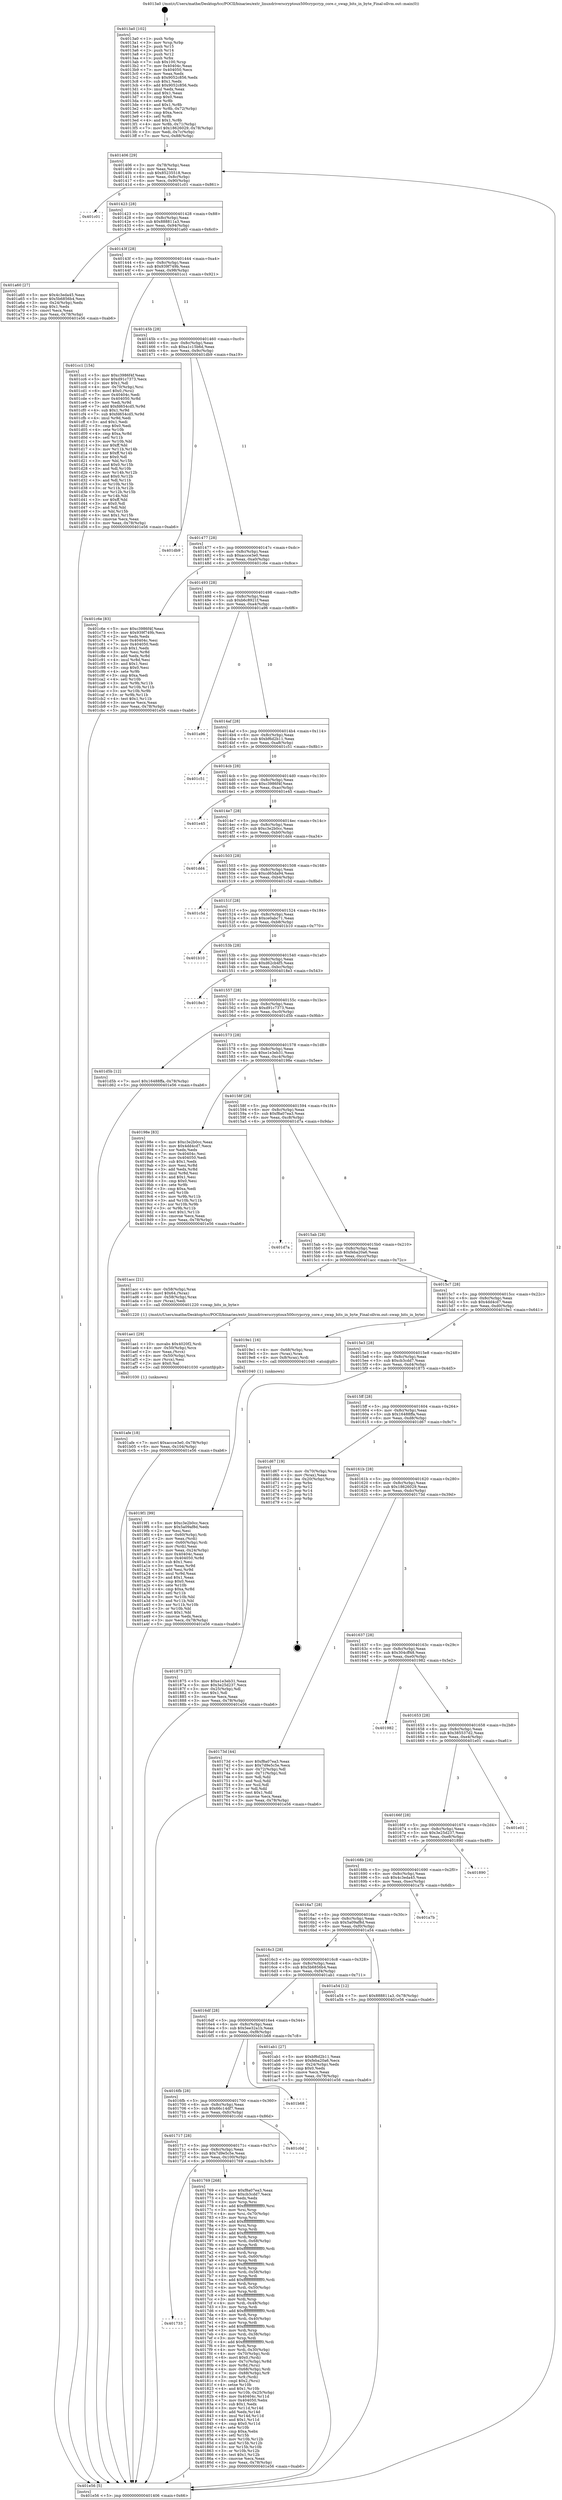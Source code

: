 digraph "0x4013a0" {
  label = "0x4013a0 (/mnt/c/Users/mathe/Desktop/tcc/POCII/binaries/extr_linuxdriverscryptoux500crypcryp_core.c_swap_bits_in_byte_Final-ollvm.out::main(0))"
  labelloc = "t"
  node[shape=record]

  Entry [label="",width=0.3,height=0.3,shape=circle,fillcolor=black,style=filled]
  "0x401406" [label="{
     0x401406 [29]\l
     | [instrs]\l
     &nbsp;&nbsp;0x401406 \<+3\>: mov -0x78(%rbp),%eax\l
     &nbsp;&nbsp;0x401409 \<+2\>: mov %eax,%ecx\l
     &nbsp;&nbsp;0x40140b \<+6\>: sub $0x85235518,%ecx\l
     &nbsp;&nbsp;0x401411 \<+6\>: mov %eax,-0x8c(%rbp)\l
     &nbsp;&nbsp;0x401417 \<+6\>: mov %ecx,-0x90(%rbp)\l
     &nbsp;&nbsp;0x40141d \<+6\>: je 0000000000401c01 \<main+0x861\>\l
  }"]
  "0x401c01" [label="{
     0x401c01\l
  }", style=dashed]
  "0x401423" [label="{
     0x401423 [28]\l
     | [instrs]\l
     &nbsp;&nbsp;0x401423 \<+5\>: jmp 0000000000401428 \<main+0x88\>\l
     &nbsp;&nbsp;0x401428 \<+6\>: mov -0x8c(%rbp),%eax\l
     &nbsp;&nbsp;0x40142e \<+5\>: sub $0x888811a3,%eax\l
     &nbsp;&nbsp;0x401433 \<+6\>: mov %eax,-0x94(%rbp)\l
     &nbsp;&nbsp;0x401439 \<+6\>: je 0000000000401a60 \<main+0x6c0\>\l
  }"]
  Exit [label="",width=0.3,height=0.3,shape=circle,fillcolor=black,style=filled,peripheries=2]
  "0x401a60" [label="{
     0x401a60 [27]\l
     | [instrs]\l
     &nbsp;&nbsp;0x401a60 \<+5\>: mov $0x4c3eda45,%eax\l
     &nbsp;&nbsp;0x401a65 \<+5\>: mov $0x5b6856b4,%ecx\l
     &nbsp;&nbsp;0x401a6a \<+3\>: mov -0x24(%rbp),%edx\l
     &nbsp;&nbsp;0x401a6d \<+3\>: cmp $0x1,%edx\l
     &nbsp;&nbsp;0x401a70 \<+3\>: cmovl %ecx,%eax\l
     &nbsp;&nbsp;0x401a73 \<+3\>: mov %eax,-0x78(%rbp)\l
     &nbsp;&nbsp;0x401a76 \<+5\>: jmp 0000000000401e56 \<main+0xab6\>\l
  }"]
  "0x40143f" [label="{
     0x40143f [28]\l
     | [instrs]\l
     &nbsp;&nbsp;0x40143f \<+5\>: jmp 0000000000401444 \<main+0xa4\>\l
     &nbsp;&nbsp;0x401444 \<+6\>: mov -0x8c(%rbp),%eax\l
     &nbsp;&nbsp;0x40144a \<+5\>: sub $0x939f749b,%eax\l
     &nbsp;&nbsp;0x40144f \<+6\>: mov %eax,-0x98(%rbp)\l
     &nbsp;&nbsp;0x401455 \<+6\>: je 0000000000401cc1 \<main+0x921\>\l
  }"]
  "0x401afe" [label="{
     0x401afe [18]\l
     | [instrs]\l
     &nbsp;&nbsp;0x401afe \<+7\>: movl $0xaccce3e0,-0x78(%rbp)\l
     &nbsp;&nbsp;0x401b05 \<+6\>: mov %eax,-0x104(%rbp)\l
     &nbsp;&nbsp;0x401b0b \<+5\>: jmp 0000000000401e56 \<main+0xab6\>\l
  }"]
  "0x401cc1" [label="{
     0x401cc1 [154]\l
     | [instrs]\l
     &nbsp;&nbsp;0x401cc1 \<+5\>: mov $0xc3986f4f,%eax\l
     &nbsp;&nbsp;0x401cc6 \<+5\>: mov $0xd91c7373,%ecx\l
     &nbsp;&nbsp;0x401ccb \<+2\>: mov $0x1,%dl\l
     &nbsp;&nbsp;0x401ccd \<+4\>: mov -0x70(%rbp),%rsi\l
     &nbsp;&nbsp;0x401cd1 \<+6\>: movl $0x0,(%rsi)\l
     &nbsp;&nbsp;0x401cd7 \<+7\>: mov 0x40404c,%edi\l
     &nbsp;&nbsp;0x401cde \<+8\>: mov 0x404050,%r8d\l
     &nbsp;&nbsp;0x401ce6 \<+3\>: mov %edi,%r9d\l
     &nbsp;&nbsp;0x401ce9 \<+7\>: add $0xfd654cd5,%r9d\l
     &nbsp;&nbsp;0x401cf0 \<+4\>: sub $0x1,%r9d\l
     &nbsp;&nbsp;0x401cf4 \<+7\>: sub $0xfd654cd5,%r9d\l
     &nbsp;&nbsp;0x401cfb \<+4\>: imul %r9d,%edi\l
     &nbsp;&nbsp;0x401cff \<+3\>: and $0x1,%edi\l
     &nbsp;&nbsp;0x401d02 \<+3\>: cmp $0x0,%edi\l
     &nbsp;&nbsp;0x401d05 \<+4\>: sete %r10b\l
     &nbsp;&nbsp;0x401d09 \<+4\>: cmp $0xa,%r8d\l
     &nbsp;&nbsp;0x401d0d \<+4\>: setl %r11b\l
     &nbsp;&nbsp;0x401d11 \<+3\>: mov %r10b,%bl\l
     &nbsp;&nbsp;0x401d14 \<+3\>: xor $0xff,%bl\l
     &nbsp;&nbsp;0x401d17 \<+3\>: mov %r11b,%r14b\l
     &nbsp;&nbsp;0x401d1a \<+4\>: xor $0xff,%r14b\l
     &nbsp;&nbsp;0x401d1e \<+3\>: xor $0x0,%dl\l
     &nbsp;&nbsp;0x401d21 \<+3\>: mov %bl,%r15b\l
     &nbsp;&nbsp;0x401d24 \<+4\>: and $0x0,%r15b\l
     &nbsp;&nbsp;0x401d28 \<+3\>: and %dl,%r10b\l
     &nbsp;&nbsp;0x401d2b \<+3\>: mov %r14b,%r12b\l
     &nbsp;&nbsp;0x401d2e \<+4\>: and $0x0,%r12b\l
     &nbsp;&nbsp;0x401d32 \<+3\>: and %dl,%r11b\l
     &nbsp;&nbsp;0x401d35 \<+3\>: or %r10b,%r15b\l
     &nbsp;&nbsp;0x401d38 \<+3\>: or %r11b,%r12b\l
     &nbsp;&nbsp;0x401d3b \<+3\>: xor %r12b,%r15b\l
     &nbsp;&nbsp;0x401d3e \<+3\>: or %r14b,%bl\l
     &nbsp;&nbsp;0x401d41 \<+3\>: xor $0xff,%bl\l
     &nbsp;&nbsp;0x401d44 \<+3\>: or $0x0,%dl\l
     &nbsp;&nbsp;0x401d47 \<+2\>: and %dl,%bl\l
     &nbsp;&nbsp;0x401d49 \<+3\>: or %bl,%r15b\l
     &nbsp;&nbsp;0x401d4c \<+4\>: test $0x1,%r15b\l
     &nbsp;&nbsp;0x401d50 \<+3\>: cmovne %ecx,%eax\l
     &nbsp;&nbsp;0x401d53 \<+3\>: mov %eax,-0x78(%rbp)\l
     &nbsp;&nbsp;0x401d56 \<+5\>: jmp 0000000000401e56 \<main+0xab6\>\l
  }"]
  "0x40145b" [label="{
     0x40145b [28]\l
     | [instrs]\l
     &nbsp;&nbsp;0x40145b \<+5\>: jmp 0000000000401460 \<main+0xc0\>\l
     &nbsp;&nbsp;0x401460 \<+6\>: mov -0x8c(%rbp),%eax\l
     &nbsp;&nbsp;0x401466 \<+5\>: sub $0xa1c15b6d,%eax\l
     &nbsp;&nbsp;0x40146b \<+6\>: mov %eax,-0x9c(%rbp)\l
     &nbsp;&nbsp;0x401471 \<+6\>: je 0000000000401db9 \<main+0xa19\>\l
  }"]
  "0x401ae1" [label="{
     0x401ae1 [29]\l
     | [instrs]\l
     &nbsp;&nbsp;0x401ae1 \<+10\>: movabs $0x4020f2,%rdi\l
     &nbsp;&nbsp;0x401aeb \<+4\>: mov -0x50(%rbp),%rcx\l
     &nbsp;&nbsp;0x401aef \<+2\>: mov %eax,(%rcx)\l
     &nbsp;&nbsp;0x401af1 \<+4\>: mov -0x50(%rbp),%rcx\l
     &nbsp;&nbsp;0x401af5 \<+2\>: mov (%rcx),%esi\l
     &nbsp;&nbsp;0x401af7 \<+2\>: mov $0x0,%al\l
     &nbsp;&nbsp;0x401af9 \<+5\>: call 0000000000401030 \<printf@plt\>\l
     | [calls]\l
     &nbsp;&nbsp;0x401030 \{1\} (unknown)\l
  }"]
  "0x401db9" [label="{
     0x401db9\l
  }", style=dashed]
  "0x401477" [label="{
     0x401477 [28]\l
     | [instrs]\l
     &nbsp;&nbsp;0x401477 \<+5\>: jmp 000000000040147c \<main+0xdc\>\l
     &nbsp;&nbsp;0x40147c \<+6\>: mov -0x8c(%rbp),%eax\l
     &nbsp;&nbsp;0x401482 \<+5\>: sub $0xaccce3e0,%eax\l
     &nbsp;&nbsp;0x401487 \<+6\>: mov %eax,-0xa0(%rbp)\l
     &nbsp;&nbsp;0x40148d \<+6\>: je 0000000000401c6e \<main+0x8ce\>\l
  }"]
  "0x4019f1" [label="{
     0x4019f1 [99]\l
     | [instrs]\l
     &nbsp;&nbsp;0x4019f1 \<+5\>: mov $0xc3e2b0cc,%ecx\l
     &nbsp;&nbsp;0x4019f6 \<+5\>: mov $0x5a09af8d,%edx\l
     &nbsp;&nbsp;0x4019fb \<+2\>: xor %esi,%esi\l
     &nbsp;&nbsp;0x4019fd \<+4\>: mov -0x60(%rbp),%rdi\l
     &nbsp;&nbsp;0x401a01 \<+2\>: mov %eax,(%rdi)\l
     &nbsp;&nbsp;0x401a03 \<+4\>: mov -0x60(%rbp),%rdi\l
     &nbsp;&nbsp;0x401a07 \<+2\>: mov (%rdi),%eax\l
     &nbsp;&nbsp;0x401a09 \<+3\>: mov %eax,-0x24(%rbp)\l
     &nbsp;&nbsp;0x401a0c \<+7\>: mov 0x40404c,%eax\l
     &nbsp;&nbsp;0x401a13 \<+8\>: mov 0x404050,%r8d\l
     &nbsp;&nbsp;0x401a1b \<+3\>: sub $0x1,%esi\l
     &nbsp;&nbsp;0x401a1e \<+3\>: mov %eax,%r9d\l
     &nbsp;&nbsp;0x401a21 \<+3\>: add %esi,%r9d\l
     &nbsp;&nbsp;0x401a24 \<+4\>: imul %r9d,%eax\l
     &nbsp;&nbsp;0x401a28 \<+3\>: and $0x1,%eax\l
     &nbsp;&nbsp;0x401a2b \<+3\>: cmp $0x0,%eax\l
     &nbsp;&nbsp;0x401a2e \<+4\>: sete %r10b\l
     &nbsp;&nbsp;0x401a32 \<+4\>: cmp $0xa,%r8d\l
     &nbsp;&nbsp;0x401a36 \<+4\>: setl %r11b\l
     &nbsp;&nbsp;0x401a3a \<+3\>: mov %r10b,%bl\l
     &nbsp;&nbsp;0x401a3d \<+3\>: and %r11b,%bl\l
     &nbsp;&nbsp;0x401a40 \<+3\>: xor %r11b,%r10b\l
     &nbsp;&nbsp;0x401a43 \<+3\>: or %r10b,%bl\l
     &nbsp;&nbsp;0x401a46 \<+3\>: test $0x1,%bl\l
     &nbsp;&nbsp;0x401a49 \<+3\>: cmovne %edx,%ecx\l
     &nbsp;&nbsp;0x401a4c \<+3\>: mov %ecx,-0x78(%rbp)\l
     &nbsp;&nbsp;0x401a4f \<+5\>: jmp 0000000000401e56 \<main+0xab6\>\l
  }"]
  "0x401c6e" [label="{
     0x401c6e [83]\l
     | [instrs]\l
     &nbsp;&nbsp;0x401c6e \<+5\>: mov $0xc3986f4f,%eax\l
     &nbsp;&nbsp;0x401c73 \<+5\>: mov $0x939f749b,%ecx\l
     &nbsp;&nbsp;0x401c78 \<+2\>: xor %edx,%edx\l
     &nbsp;&nbsp;0x401c7a \<+7\>: mov 0x40404c,%esi\l
     &nbsp;&nbsp;0x401c81 \<+7\>: mov 0x404050,%edi\l
     &nbsp;&nbsp;0x401c88 \<+3\>: sub $0x1,%edx\l
     &nbsp;&nbsp;0x401c8b \<+3\>: mov %esi,%r8d\l
     &nbsp;&nbsp;0x401c8e \<+3\>: add %edx,%r8d\l
     &nbsp;&nbsp;0x401c91 \<+4\>: imul %r8d,%esi\l
     &nbsp;&nbsp;0x401c95 \<+3\>: and $0x1,%esi\l
     &nbsp;&nbsp;0x401c98 \<+3\>: cmp $0x0,%esi\l
     &nbsp;&nbsp;0x401c9b \<+4\>: sete %r9b\l
     &nbsp;&nbsp;0x401c9f \<+3\>: cmp $0xa,%edi\l
     &nbsp;&nbsp;0x401ca2 \<+4\>: setl %r10b\l
     &nbsp;&nbsp;0x401ca6 \<+3\>: mov %r9b,%r11b\l
     &nbsp;&nbsp;0x401ca9 \<+3\>: and %r10b,%r11b\l
     &nbsp;&nbsp;0x401cac \<+3\>: xor %r10b,%r9b\l
     &nbsp;&nbsp;0x401caf \<+3\>: or %r9b,%r11b\l
     &nbsp;&nbsp;0x401cb2 \<+4\>: test $0x1,%r11b\l
     &nbsp;&nbsp;0x401cb6 \<+3\>: cmovne %ecx,%eax\l
     &nbsp;&nbsp;0x401cb9 \<+3\>: mov %eax,-0x78(%rbp)\l
     &nbsp;&nbsp;0x401cbc \<+5\>: jmp 0000000000401e56 \<main+0xab6\>\l
  }"]
  "0x401493" [label="{
     0x401493 [28]\l
     | [instrs]\l
     &nbsp;&nbsp;0x401493 \<+5\>: jmp 0000000000401498 \<main+0xf8\>\l
     &nbsp;&nbsp;0x401498 \<+6\>: mov -0x8c(%rbp),%eax\l
     &nbsp;&nbsp;0x40149e \<+5\>: sub $0xb6c8921f,%eax\l
     &nbsp;&nbsp;0x4014a3 \<+6\>: mov %eax,-0xa4(%rbp)\l
     &nbsp;&nbsp;0x4014a9 \<+6\>: je 0000000000401a96 \<main+0x6f6\>\l
  }"]
  "0x401733" [label="{
     0x401733\l
  }", style=dashed]
  "0x401a96" [label="{
     0x401a96\l
  }", style=dashed]
  "0x4014af" [label="{
     0x4014af [28]\l
     | [instrs]\l
     &nbsp;&nbsp;0x4014af \<+5\>: jmp 00000000004014b4 \<main+0x114\>\l
     &nbsp;&nbsp;0x4014b4 \<+6\>: mov -0x8c(%rbp),%eax\l
     &nbsp;&nbsp;0x4014ba \<+5\>: sub $0xbf6d2b11,%eax\l
     &nbsp;&nbsp;0x4014bf \<+6\>: mov %eax,-0xa8(%rbp)\l
     &nbsp;&nbsp;0x4014c5 \<+6\>: je 0000000000401c51 \<main+0x8b1\>\l
  }"]
  "0x401769" [label="{
     0x401769 [268]\l
     | [instrs]\l
     &nbsp;&nbsp;0x401769 \<+5\>: mov $0xf8a07ea3,%eax\l
     &nbsp;&nbsp;0x40176e \<+5\>: mov $0xcb3cdd7,%ecx\l
     &nbsp;&nbsp;0x401773 \<+2\>: xor %edx,%edx\l
     &nbsp;&nbsp;0x401775 \<+3\>: mov %rsp,%rsi\l
     &nbsp;&nbsp;0x401778 \<+4\>: add $0xfffffffffffffff0,%rsi\l
     &nbsp;&nbsp;0x40177c \<+3\>: mov %rsi,%rsp\l
     &nbsp;&nbsp;0x40177f \<+4\>: mov %rsi,-0x70(%rbp)\l
     &nbsp;&nbsp;0x401783 \<+3\>: mov %rsp,%rsi\l
     &nbsp;&nbsp;0x401786 \<+4\>: add $0xfffffffffffffff0,%rsi\l
     &nbsp;&nbsp;0x40178a \<+3\>: mov %rsi,%rsp\l
     &nbsp;&nbsp;0x40178d \<+3\>: mov %rsp,%rdi\l
     &nbsp;&nbsp;0x401790 \<+4\>: add $0xfffffffffffffff0,%rdi\l
     &nbsp;&nbsp;0x401794 \<+3\>: mov %rdi,%rsp\l
     &nbsp;&nbsp;0x401797 \<+4\>: mov %rdi,-0x68(%rbp)\l
     &nbsp;&nbsp;0x40179b \<+3\>: mov %rsp,%rdi\l
     &nbsp;&nbsp;0x40179e \<+4\>: add $0xfffffffffffffff0,%rdi\l
     &nbsp;&nbsp;0x4017a2 \<+3\>: mov %rdi,%rsp\l
     &nbsp;&nbsp;0x4017a5 \<+4\>: mov %rdi,-0x60(%rbp)\l
     &nbsp;&nbsp;0x4017a9 \<+3\>: mov %rsp,%rdi\l
     &nbsp;&nbsp;0x4017ac \<+4\>: add $0xfffffffffffffff0,%rdi\l
     &nbsp;&nbsp;0x4017b0 \<+3\>: mov %rdi,%rsp\l
     &nbsp;&nbsp;0x4017b3 \<+4\>: mov %rdi,-0x58(%rbp)\l
     &nbsp;&nbsp;0x4017b7 \<+3\>: mov %rsp,%rdi\l
     &nbsp;&nbsp;0x4017ba \<+4\>: add $0xfffffffffffffff0,%rdi\l
     &nbsp;&nbsp;0x4017be \<+3\>: mov %rdi,%rsp\l
     &nbsp;&nbsp;0x4017c1 \<+4\>: mov %rdi,-0x50(%rbp)\l
     &nbsp;&nbsp;0x4017c5 \<+3\>: mov %rsp,%rdi\l
     &nbsp;&nbsp;0x4017c8 \<+4\>: add $0xfffffffffffffff0,%rdi\l
     &nbsp;&nbsp;0x4017cc \<+3\>: mov %rdi,%rsp\l
     &nbsp;&nbsp;0x4017cf \<+4\>: mov %rdi,-0x48(%rbp)\l
     &nbsp;&nbsp;0x4017d3 \<+3\>: mov %rsp,%rdi\l
     &nbsp;&nbsp;0x4017d6 \<+4\>: add $0xfffffffffffffff0,%rdi\l
     &nbsp;&nbsp;0x4017da \<+3\>: mov %rdi,%rsp\l
     &nbsp;&nbsp;0x4017dd \<+4\>: mov %rdi,-0x40(%rbp)\l
     &nbsp;&nbsp;0x4017e1 \<+3\>: mov %rsp,%rdi\l
     &nbsp;&nbsp;0x4017e4 \<+4\>: add $0xfffffffffffffff0,%rdi\l
     &nbsp;&nbsp;0x4017e8 \<+3\>: mov %rdi,%rsp\l
     &nbsp;&nbsp;0x4017eb \<+4\>: mov %rdi,-0x38(%rbp)\l
     &nbsp;&nbsp;0x4017ef \<+3\>: mov %rsp,%rdi\l
     &nbsp;&nbsp;0x4017f2 \<+4\>: add $0xfffffffffffffff0,%rdi\l
     &nbsp;&nbsp;0x4017f6 \<+3\>: mov %rdi,%rsp\l
     &nbsp;&nbsp;0x4017f9 \<+4\>: mov %rdi,-0x30(%rbp)\l
     &nbsp;&nbsp;0x4017fd \<+4\>: mov -0x70(%rbp),%rdi\l
     &nbsp;&nbsp;0x401801 \<+6\>: movl $0x0,(%rdi)\l
     &nbsp;&nbsp;0x401807 \<+4\>: mov -0x7c(%rbp),%r8d\l
     &nbsp;&nbsp;0x40180b \<+3\>: mov %r8d,(%rsi)\l
     &nbsp;&nbsp;0x40180e \<+4\>: mov -0x68(%rbp),%rdi\l
     &nbsp;&nbsp;0x401812 \<+7\>: mov -0x88(%rbp),%r9\l
     &nbsp;&nbsp;0x401819 \<+3\>: mov %r9,(%rdi)\l
     &nbsp;&nbsp;0x40181c \<+3\>: cmpl $0x2,(%rsi)\l
     &nbsp;&nbsp;0x40181f \<+4\>: setne %r10b\l
     &nbsp;&nbsp;0x401823 \<+4\>: and $0x1,%r10b\l
     &nbsp;&nbsp;0x401827 \<+4\>: mov %r10b,-0x25(%rbp)\l
     &nbsp;&nbsp;0x40182b \<+8\>: mov 0x40404c,%r11d\l
     &nbsp;&nbsp;0x401833 \<+7\>: mov 0x404050,%ebx\l
     &nbsp;&nbsp;0x40183a \<+3\>: sub $0x1,%edx\l
     &nbsp;&nbsp;0x40183d \<+3\>: mov %r11d,%r14d\l
     &nbsp;&nbsp;0x401840 \<+3\>: add %edx,%r14d\l
     &nbsp;&nbsp;0x401843 \<+4\>: imul %r14d,%r11d\l
     &nbsp;&nbsp;0x401847 \<+4\>: and $0x1,%r11d\l
     &nbsp;&nbsp;0x40184b \<+4\>: cmp $0x0,%r11d\l
     &nbsp;&nbsp;0x40184f \<+4\>: sete %r10b\l
     &nbsp;&nbsp;0x401853 \<+3\>: cmp $0xa,%ebx\l
     &nbsp;&nbsp;0x401856 \<+4\>: setl %r15b\l
     &nbsp;&nbsp;0x40185a \<+3\>: mov %r10b,%r12b\l
     &nbsp;&nbsp;0x40185d \<+3\>: and %r15b,%r12b\l
     &nbsp;&nbsp;0x401860 \<+3\>: xor %r15b,%r10b\l
     &nbsp;&nbsp;0x401863 \<+3\>: or %r10b,%r12b\l
     &nbsp;&nbsp;0x401866 \<+4\>: test $0x1,%r12b\l
     &nbsp;&nbsp;0x40186a \<+3\>: cmovne %ecx,%eax\l
     &nbsp;&nbsp;0x40186d \<+3\>: mov %eax,-0x78(%rbp)\l
     &nbsp;&nbsp;0x401870 \<+5\>: jmp 0000000000401e56 \<main+0xab6\>\l
  }"]
  "0x401c51" [label="{
     0x401c51\l
  }", style=dashed]
  "0x4014cb" [label="{
     0x4014cb [28]\l
     | [instrs]\l
     &nbsp;&nbsp;0x4014cb \<+5\>: jmp 00000000004014d0 \<main+0x130\>\l
     &nbsp;&nbsp;0x4014d0 \<+6\>: mov -0x8c(%rbp),%eax\l
     &nbsp;&nbsp;0x4014d6 \<+5\>: sub $0xc3986f4f,%eax\l
     &nbsp;&nbsp;0x4014db \<+6\>: mov %eax,-0xac(%rbp)\l
     &nbsp;&nbsp;0x4014e1 \<+6\>: je 0000000000401e45 \<main+0xaa5\>\l
  }"]
  "0x401717" [label="{
     0x401717 [28]\l
     | [instrs]\l
     &nbsp;&nbsp;0x401717 \<+5\>: jmp 000000000040171c \<main+0x37c\>\l
     &nbsp;&nbsp;0x40171c \<+6\>: mov -0x8c(%rbp),%eax\l
     &nbsp;&nbsp;0x401722 \<+5\>: sub $0x7d9e5c5e,%eax\l
     &nbsp;&nbsp;0x401727 \<+6\>: mov %eax,-0x100(%rbp)\l
     &nbsp;&nbsp;0x40172d \<+6\>: je 0000000000401769 \<main+0x3c9\>\l
  }"]
  "0x401e45" [label="{
     0x401e45\l
  }", style=dashed]
  "0x4014e7" [label="{
     0x4014e7 [28]\l
     | [instrs]\l
     &nbsp;&nbsp;0x4014e7 \<+5\>: jmp 00000000004014ec \<main+0x14c\>\l
     &nbsp;&nbsp;0x4014ec \<+6\>: mov -0x8c(%rbp),%eax\l
     &nbsp;&nbsp;0x4014f2 \<+5\>: sub $0xc3e2b0cc,%eax\l
     &nbsp;&nbsp;0x4014f7 \<+6\>: mov %eax,-0xb0(%rbp)\l
     &nbsp;&nbsp;0x4014fd \<+6\>: je 0000000000401dd4 \<main+0xa34\>\l
  }"]
  "0x401c0d" [label="{
     0x401c0d\l
  }", style=dashed]
  "0x401dd4" [label="{
     0x401dd4\l
  }", style=dashed]
  "0x401503" [label="{
     0x401503 [28]\l
     | [instrs]\l
     &nbsp;&nbsp;0x401503 \<+5\>: jmp 0000000000401508 \<main+0x168\>\l
     &nbsp;&nbsp;0x401508 \<+6\>: mov -0x8c(%rbp),%eax\l
     &nbsp;&nbsp;0x40150e \<+5\>: sub $0xcd65da94,%eax\l
     &nbsp;&nbsp;0x401513 \<+6\>: mov %eax,-0xb4(%rbp)\l
     &nbsp;&nbsp;0x401519 \<+6\>: je 0000000000401c5d \<main+0x8bd\>\l
  }"]
  "0x4016fb" [label="{
     0x4016fb [28]\l
     | [instrs]\l
     &nbsp;&nbsp;0x4016fb \<+5\>: jmp 0000000000401700 \<main+0x360\>\l
     &nbsp;&nbsp;0x401700 \<+6\>: mov -0x8c(%rbp),%eax\l
     &nbsp;&nbsp;0x401706 \<+5\>: sub $0x66c14df7,%eax\l
     &nbsp;&nbsp;0x40170b \<+6\>: mov %eax,-0xfc(%rbp)\l
     &nbsp;&nbsp;0x401711 \<+6\>: je 0000000000401c0d \<main+0x86d\>\l
  }"]
  "0x401c5d" [label="{
     0x401c5d\l
  }", style=dashed]
  "0x40151f" [label="{
     0x40151f [28]\l
     | [instrs]\l
     &nbsp;&nbsp;0x40151f \<+5\>: jmp 0000000000401524 \<main+0x184\>\l
     &nbsp;&nbsp;0x401524 \<+6\>: mov -0x8c(%rbp),%eax\l
     &nbsp;&nbsp;0x40152a \<+5\>: sub $0xce0abc71,%eax\l
     &nbsp;&nbsp;0x40152f \<+6\>: mov %eax,-0xb8(%rbp)\l
     &nbsp;&nbsp;0x401535 \<+6\>: je 0000000000401b10 \<main+0x770\>\l
  }"]
  "0x401b68" [label="{
     0x401b68\l
  }", style=dashed]
  "0x401b10" [label="{
     0x401b10\l
  }", style=dashed]
  "0x40153b" [label="{
     0x40153b [28]\l
     | [instrs]\l
     &nbsp;&nbsp;0x40153b \<+5\>: jmp 0000000000401540 \<main+0x1a0\>\l
     &nbsp;&nbsp;0x401540 \<+6\>: mov -0x8c(%rbp),%eax\l
     &nbsp;&nbsp;0x401546 \<+5\>: sub $0xd62cb4f5,%eax\l
     &nbsp;&nbsp;0x40154b \<+6\>: mov %eax,-0xbc(%rbp)\l
     &nbsp;&nbsp;0x401551 \<+6\>: je 00000000004018e3 \<main+0x543\>\l
  }"]
  "0x4016df" [label="{
     0x4016df [28]\l
     | [instrs]\l
     &nbsp;&nbsp;0x4016df \<+5\>: jmp 00000000004016e4 \<main+0x344\>\l
     &nbsp;&nbsp;0x4016e4 \<+6\>: mov -0x8c(%rbp),%eax\l
     &nbsp;&nbsp;0x4016ea \<+5\>: sub $0x5ee32a1b,%eax\l
     &nbsp;&nbsp;0x4016ef \<+6\>: mov %eax,-0xf8(%rbp)\l
     &nbsp;&nbsp;0x4016f5 \<+6\>: je 0000000000401b68 \<main+0x7c8\>\l
  }"]
  "0x4018e3" [label="{
     0x4018e3\l
  }", style=dashed]
  "0x401557" [label="{
     0x401557 [28]\l
     | [instrs]\l
     &nbsp;&nbsp;0x401557 \<+5\>: jmp 000000000040155c \<main+0x1bc\>\l
     &nbsp;&nbsp;0x40155c \<+6\>: mov -0x8c(%rbp),%eax\l
     &nbsp;&nbsp;0x401562 \<+5\>: sub $0xd91c7373,%eax\l
     &nbsp;&nbsp;0x401567 \<+6\>: mov %eax,-0xc0(%rbp)\l
     &nbsp;&nbsp;0x40156d \<+6\>: je 0000000000401d5b \<main+0x9bb\>\l
  }"]
  "0x401ab1" [label="{
     0x401ab1 [27]\l
     | [instrs]\l
     &nbsp;&nbsp;0x401ab1 \<+5\>: mov $0xbf6d2b11,%eax\l
     &nbsp;&nbsp;0x401ab6 \<+5\>: mov $0xfeba20a6,%ecx\l
     &nbsp;&nbsp;0x401abb \<+3\>: mov -0x24(%rbp),%edx\l
     &nbsp;&nbsp;0x401abe \<+3\>: cmp $0x0,%edx\l
     &nbsp;&nbsp;0x401ac1 \<+3\>: cmove %ecx,%eax\l
     &nbsp;&nbsp;0x401ac4 \<+3\>: mov %eax,-0x78(%rbp)\l
     &nbsp;&nbsp;0x401ac7 \<+5\>: jmp 0000000000401e56 \<main+0xab6\>\l
  }"]
  "0x401d5b" [label="{
     0x401d5b [12]\l
     | [instrs]\l
     &nbsp;&nbsp;0x401d5b \<+7\>: movl $0x16488ffa,-0x78(%rbp)\l
     &nbsp;&nbsp;0x401d62 \<+5\>: jmp 0000000000401e56 \<main+0xab6\>\l
  }"]
  "0x401573" [label="{
     0x401573 [28]\l
     | [instrs]\l
     &nbsp;&nbsp;0x401573 \<+5\>: jmp 0000000000401578 \<main+0x1d8\>\l
     &nbsp;&nbsp;0x401578 \<+6\>: mov -0x8c(%rbp),%eax\l
     &nbsp;&nbsp;0x40157e \<+5\>: sub $0xe1e3eb31,%eax\l
     &nbsp;&nbsp;0x401583 \<+6\>: mov %eax,-0xc4(%rbp)\l
     &nbsp;&nbsp;0x401589 \<+6\>: je 000000000040198e \<main+0x5ee\>\l
  }"]
  "0x4016c3" [label="{
     0x4016c3 [28]\l
     | [instrs]\l
     &nbsp;&nbsp;0x4016c3 \<+5\>: jmp 00000000004016c8 \<main+0x328\>\l
     &nbsp;&nbsp;0x4016c8 \<+6\>: mov -0x8c(%rbp),%eax\l
     &nbsp;&nbsp;0x4016ce \<+5\>: sub $0x5b6856b4,%eax\l
     &nbsp;&nbsp;0x4016d3 \<+6\>: mov %eax,-0xf4(%rbp)\l
     &nbsp;&nbsp;0x4016d9 \<+6\>: je 0000000000401ab1 \<main+0x711\>\l
  }"]
  "0x40198e" [label="{
     0x40198e [83]\l
     | [instrs]\l
     &nbsp;&nbsp;0x40198e \<+5\>: mov $0xc3e2b0cc,%eax\l
     &nbsp;&nbsp;0x401993 \<+5\>: mov $0x4dd4cd7,%ecx\l
     &nbsp;&nbsp;0x401998 \<+2\>: xor %edx,%edx\l
     &nbsp;&nbsp;0x40199a \<+7\>: mov 0x40404c,%esi\l
     &nbsp;&nbsp;0x4019a1 \<+7\>: mov 0x404050,%edi\l
     &nbsp;&nbsp;0x4019a8 \<+3\>: sub $0x1,%edx\l
     &nbsp;&nbsp;0x4019ab \<+3\>: mov %esi,%r8d\l
     &nbsp;&nbsp;0x4019ae \<+3\>: add %edx,%r8d\l
     &nbsp;&nbsp;0x4019b1 \<+4\>: imul %r8d,%esi\l
     &nbsp;&nbsp;0x4019b5 \<+3\>: and $0x1,%esi\l
     &nbsp;&nbsp;0x4019b8 \<+3\>: cmp $0x0,%esi\l
     &nbsp;&nbsp;0x4019bb \<+4\>: sete %r9b\l
     &nbsp;&nbsp;0x4019bf \<+3\>: cmp $0xa,%edi\l
     &nbsp;&nbsp;0x4019c2 \<+4\>: setl %r10b\l
     &nbsp;&nbsp;0x4019c6 \<+3\>: mov %r9b,%r11b\l
     &nbsp;&nbsp;0x4019c9 \<+3\>: and %r10b,%r11b\l
     &nbsp;&nbsp;0x4019cc \<+3\>: xor %r10b,%r9b\l
     &nbsp;&nbsp;0x4019cf \<+3\>: or %r9b,%r11b\l
     &nbsp;&nbsp;0x4019d2 \<+4\>: test $0x1,%r11b\l
     &nbsp;&nbsp;0x4019d6 \<+3\>: cmovne %ecx,%eax\l
     &nbsp;&nbsp;0x4019d9 \<+3\>: mov %eax,-0x78(%rbp)\l
     &nbsp;&nbsp;0x4019dc \<+5\>: jmp 0000000000401e56 \<main+0xab6\>\l
  }"]
  "0x40158f" [label="{
     0x40158f [28]\l
     | [instrs]\l
     &nbsp;&nbsp;0x40158f \<+5\>: jmp 0000000000401594 \<main+0x1f4\>\l
     &nbsp;&nbsp;0x401594 \<+6\>: mov -0x8c(%rbp),%eax\l
     &nbsp;&nbsp;0x40159a \<+5\>: sub $0xf8a07ea3,%eax\l
     &nbsp;&nbsp;0x40159f \<+6\>: mov %eax,-0xc8(%rbp)\l
     &nbsp;&nbsp;0x4015a5 \<+6\>: je 0000000000401d7a \<main+0x9da\>\l
  }"]
  "0x401a54" [label="{
     0x401a54 [12]\l
     | [instrs]\l
     &nbsp;&nbsp;0x401a54 \<+7\>: movl $0x888811a3,-0x78(%rbp)\l
     &nbsp;&nbsp;0x401a5b \<+5\>: jmp 0000000000401e56 \<main+0xab6\>\l
  }"]
  "0x401d7a" [label="{
     0x401d7a\l
  }", style=dashed]
  "0x4015ab" [label="{
     0x4015ab [28]\l
     | [instrs]\l
     &nbsp;&nbsp;0x4015ab \<+5\>: jmp 00000000004015b0 \<main+0x210\>\l
     &nbsp;&nbsp;0x4015b0 \<+6\>: mov -0x8c(%rbp),%eax\l
     &nbsp;&nbsp;0x4015b6 \<+5\>: sub $0xfeba20a6,%eax\l
     &nbsp;&nbsp;0x4015bb \<+6\>: mov %eax,-0xcc(%rbp)\l
     &nbsp;&nbsp;0x4015c1 \<+6\>: je 0000000000401acc \<main+0x72c\>\l
  }"]
  "0x4016a7" [label="{
     0x4016a7 [28]\l
     | [instrs]\l
     &nbsp;&nbsp;0x4016a7 \<+5\>: jmp 00000000004016ac \<main+0x30c\>\l
     &nbsp;&nbsp;0x4016ac \<+6\>: mov -0x8c(%rbp),%eax\l
     &nbsp;&nbsp;0x4016b2 \<+5\>: sub $0x5a09af8d,%eax\l
     &nbsp;&nbsp;0x4016b7 \<+6\>: mov %eax,-0xf0(%rbp)\l
     &nbsp;&nbsp;0x4016bd \<+6\>: je 0000000000401a54 \<main+0x6b4\>\l
  }"]
  "0x401acc" [label="{
     0x401acc [21]\l
     | [instrs]\l
     &nbsp;&nbsp;0x401acc \<+4\>: mov -0x58(%rbp),%rax\l
     &nbsp;&nbsp;0x401ad0 \<+6\>: movl $0x64,(%rax)\l
     &nbsp;&nbsp;0x401ad6 \<+4\>: mov -0x58(%rbp),%rax\l
     &nbsp;&nbsp;0x401ada \<+2\>: mov (%rax),%edi\l
     &nbsp;&nbsp;0x401adc \<+5\>: call 0000000000401220 \<swap_bits_in_byte\>\l
     | [calls]\l
     &nbsp;&nbsp;0x401220 \{1\} (/mnt/c/Users/mathe/Desktop/tcc/POCII/binaries/extr_linuxdriverscryptoux500crypcryp_core.c_swap_bits_in_byte_Final-ollvm.out::swap_bits_in_byte)\l
  }"]
  "0x4015c7" [label="{
     0x4015c7 [28]\l
     | [instrs]\l
     &nbsp;&nbsp;0x4015c7 \<+5\>: jmp 00000000004015cc \<main+0x22c\>\l
     &nbsp;&nbsp;0x4015cc \<+6\>: mov -0x8c(%rbp),%eax\l
     &nbsp;&nbsp;0x4015d2 \<+5\>: sub $0x4dd4cd7,%eax\l
     &nbsp;&nbsp;0x4015d7 \<+6\>: mov %eax,-0xd0(%rbp)\l
     &nbsp;&nbsp;0x4015dd \<+6\>: je 00000000004019e1 \<main+0x641\>\l
  }"]
  "0x401a7b" [label="{
     0x401a7b\l
  }", style=dashed]
  "0x4019e1" [label="{
     0x4019e1 [16]\l
     | [instrs]\l
     &nbsp;&nbsp;0x4019e1 \<+4\>: mov -0x68(%rbp),%rax\l
     &nbsp;&nbsp;0x4019e5 \<+3\>: mov (%rax),%rax\l
     &nbsp;&nbsp;0x4019e8 \<+4\>: mov 0x8(%rax),%rdi\l
     &nbsp;&nbsp;0x4019ec \<+5\>: call 0000000000401040 \<atoi@plt\>\l
     | [calls]\l
     &nbsp;&nbsp;0x401040 \{1\} (unknown)\l
  }"]
  "0x4015e3" [label="{
     0x4015e3 [28]\l
     | [instrs]\l
     &nbsp;&nbsp;0x4015e3 \<+5\>: jmp 00000000004015e8 \<main+0x248\>\l
     &nbsp;&nbsp;0x4015e8 \<+6\>: mov -0x8c(%rbp),%eax\l
     &nbsp;&nbsp;0x4015ee \<+5\>: sub $0xcb3cdd7,%eax\l
     &nbsp;&nbsp;0x4015f3 \<+6\>: mov %eax,-0xd4(%rbp)\l
     &nbsp;&nbsp;0x4015f9 \<+6\>: je 0000000000401875 \<main+0x4d5\>\l
  }"]
  "0x40168b" [label="{
     0x40168b [28]\l
     | [instrs]\l
     &nbsp;&nbsp;0x40168b \<+5\>: jmp 0000000000401690 \<main+0x2f0\>\l
     &nbsp;&nbsp;0x401690 \<+6\>: mov -0x8c(%rbp),%eax\l
     &nbsp;&nbsp;0x401696 \<+5\>: sub $0x4c3eda45,%eax\l
     &nbsp;&nbsp;0x40169b \<+6\>: mov %eax,-0xec(%rbp)\l
     &nbsp;&nbsp;0x4016a1 \<+6\>: je 0000000000401a7b \<main+0x6db\>\l
  }"]
  "0x401875" [label="{
     0x401875 [27]\l
     | [instrs]\l
     &nbsp;&nbsp;0x401875 \<+5\>: mov $0xe1e3eb31,%eax\l
     &nbsp;&nbsp;0x40187a \<+5\>: mov $0x3e25d237,%ecx\l
     &nbsp;&nbsp;0x40187f \<+3\>: mov -0x25(%rbp),%dl\l
     &nbsp;&nbsp;0x401882 \<+3\>: test $0x1,%dl\l
     &nbsp;&nbsp;0x401885 \<+3\>: cmovne %ecx,%eax\l
     &nbsp;&nbsp;0x401888 \<+3\>: mov %eax,-0x78(%rbp)\l
     &nbsp;&nbsp;0x40188b \<+5\>: jmp 0000000000401e56 \<main+0xab6\>\l
  }"]
  "0x4015ff" [label="{
     0x4015ff [28]\l
     | [instrs]\l
     &nbsp;&nbsp;0x4015ff \<+5\>: jmp 0000000000401604 \<main+0x264\>\l
     &nbsp;&nbsp;0x401604 \<+6\>: mov -0x8c(%rbp),%eax\l
     &nbsp;&nbsp;0x40160a \<+5\>: sub $0x16488ffa,%eax\l
     &nbsp;&nbsp;0x40160f \<+6\>: mov %eax,-0xd8(%rbp)\l
     &nbsp;&nbsp;0x401615 \<+6\>: je 0000000000401d67 \<main+0x9c7\>\l
  }"]
  "0x401890" [label="{
     0x401890\l
  }", style=dashed]
  "0x401d67" [label="{
     0x401d67 [19]\l
     | [instrs]\l
     &nbsp;&nbsp;0x401d67 \<+4\>: mov -0x70(%rbp),%rax\l
     &nbsp;&nbsp;0x401d6b \<+2\>: mov (%rax),%eax\l
     &nbsp;&nbsp;0x401d6d \<+4\>: lea -0x20(%rbp),%rsp\l
     &nbsp;&nbsp;0x401d71 \<+1\>: pop %rbx\l
     &nbsp;&nbsp;0x401d72 \<+2\>: pop %r12\l
     &nbsp;&nbsp;0x401d74 \<+2\>: pop %r14\l
     &nbsp;&nbsp;0x401d76 \<+2\>: pop %r15\l
     &nbsp;&nbsp;0x401d78 \<+1\>: pop %rbp\l
     &nbsp;&nbsp;0x401d79 \<+1\>: ret\l
  }"]
  "0x40161b" [label="{
     0x40161b [28]\l
     | [instrs]\l
     &nbsp;&nbsp;0x40161b \<+5\>: jmp 0000000000401620 \<main+0x280\>\l
     &nbsp;&nbsp;0x401620 \<+6\>: mov -0x8c(%rbp),%eax\l
     &nbsp;&nbsp;0x401626 \<+5\>: sub $0x18626029,%eax\l
     &nbsp;&nbsp;0x40162b \<+6\>: mov %eax,-0xdc(%rbp)\l
     &nbsp;&nbsp;0x401631 \<+6\>: je 000000000040173d \<main+0x39d\>\l
  }"]
  "0x40166f" [label="{
     0x40166f [28]\l
     | [instrs]\l
     &nbsp;&nbsp;0x40166f \<+5\>: jmp 0000000000401674 \<main+0x2d4\>\l
     &nbsp;&nbsp;0x401674 \<+6\>: mov -0x8c(%rbp),%eax\l
     &nbsp;&nbsp;0x40167a \<+5\>: sub $0x3e25d237,%eax\l
     &nbsp;&nbsp;0x40167f \<+6\>: mov %eax,-0xe8(%rbp)\l
     &nbsp;&nbsp;0x401685 \<+6\>: je 0000000000401890 \<main+0x4f0\>\l
  }"]
  "0x40173d" [label="{
     0x40173d [44]\l
     | [instrs]\l
     &nbsp;&nbsp;0x40173d \<+5\>: mov $0xf8a07ea3,%eax\l
     &nbsp;&nbsp;0x401742 \<+5\>: mov $0x7d9e5c5e,%ecx\l
     &nbsp;&nbsp;0x401747 \<+3\>: mov -0x72(%rbp),%dl\l
     &nbsp;&nbsp;0x40174a \<+4\>: mov -0x71(%rbp),%sil\l
     &nbsp;&nbsp;0x40174e \<+3\>: mov %dl,%dil\l
     &nbsp;&nbsp;0x401751 \<+3\>: and %sil,%dil\l
     &nbsp;&nbsp;0x401754 \<+3\>: xor %sil,%dl\l
     &nbsp;&nbsp;0x401757 \<+3\>: or %dl,%dil\l
     &nbsp;&nbsp;0x40175a \<+4\>: test $0x1,%dil\l
     &nbsp;&nbsp;0x40175e \<+3\>: cmovne %ecx,%eax\l
     &nbsp;&nbsp;0x401761 \<+3\>: mov %eax,-0x78(%rbp)\l
     &nbsp;&nbsp;0x401764 \<+5\>: jmp 0000000000401e56 \<main+0xab6\>\l
  }"]
  "0x401637" [label="{
     0x401637 [28]\l
     | [instrs]\l
     &nbsp;&nbsp;0x401637 \<+5\>: jmp 000000000040163c \<main+0x29c\>\l
     &nbsp;&nbsp;0x40163c \<+6\>: mov -0x8c(%rbp),%eax\l
     &nbsp;&nbsp;0x401642 \<+5\>: sub $0x304cff48,%eax\l
     &nbsp;&nbsp;0x401647 \<+6\>: mov %eax,-0xe0(%rbp)\l
     &nbsp;&nbsp;0x40164d \<+6\>: je 0000000000401982 \<main+0x5e2\>\l
  }"]
  "0x401e56" [label="{
     0x401e56 [5]\l
     | [instrs]\l
     &nbsp;&nbsp;0x401e56 \<+5\>: jmp 0000000000401406 \<main+0x66\>\l
  }"]
  "0x4013a0" [label="{
     0x4013a0 [102]\l
     | [instrs]\l
     &nbsp;&nbsp;0x4013a0 \<+1\>: push %rbp\l
     &nbsp;&nbsp;0x4013a1 \<+3\>: mov %rsp,%rbp\l
     &nbsp;&nbsp;0x4013a4 \<+2\>: push %r15\l
     &nbsp;&nbsp;0x4013a6 \<+2\>: push %r14\l
     &nbsp;&nbsp;0x4013a8 \<+2\>: push %r12\l
     &nbsp;&nbsp;0x4013aa \<+1\>: push %rbx\l
     &nbsp;&nbsp;0x4013ab \<+7\>: sub $0x100,%rsp\l
     &nbsp;&nbsp;0x4013b2 \<+7\>: mov 0x40404c,%eax\l
     &nbsp;&nbsp;0x4013b9 \<+7\>: mov 0x404050,%ecx\l
     &nbsp;&nbsp;0x4013c0 \<+2\>: mov %eax,%edx\l
     &nbsp;&nbsp;0x4013c2 \<+6\>: sub $0x9052c856,%edx\l
     &nbsp;&nbsp;0x4013c8 \<+3\>: sub $0x1,%edx\l
     &nbsp;&nbsp;0x4013cb \<+6\>: add $0x9052c856,%edx\l
     &nbsp;&nbsp;0x4013d1 \<+3\>: imul %edx,%eax\l
     &nbsp;&nbsp;0x4013d4 \<+3\>: and $0x1,%eax\l
     &nbsp;&nbsp;0x4013d7 \<+3\>: cmp $0x0,%eax\l
     &nbsp;&nbsp;0x4013da \<+4\>: sete %r8b\l
     &nbsp;&nbsp;0x4013de \<+4\>: and $0x1,%r8b\l
     &nbsp;&nbsp;0x4013e2 \<+4\>: mov %r8b,-0x72(%rbp)\l
     &nbsp;&nbsp;0x4013e6 \<+3\>: cmp $0xa,%ecx\l
     &nbsp;&nbsp;0x4013e9 \<+4\>: setl %r8b\l
     &nbsp;&nbsp;0x4013ed \<+4\>: and $0x1,%r8b\l
     &nbsp;&nbsp;0x4013f1 \<+4\>: mov %r8b,-0x71(%rbp)\l
     &nbsp;&nbsp;0x4013f5 \<+7\>: movl $0x18626029,-0x78(%rbp)\l
     &nbsp;&nbsp;0x4013fc \<+3\>: mov %edi,-0x7c(%rbp)\l
     &nbsp;&nbsp;0x4013ff \<+7\>: mov %rsi,-0x88(%rbp)\l
  }"]
  "0x401e01" [label="{
     0x401e01\l
  }", style=dashed]
  "0x401982" [label="{
     0x401982\l
  }", style=dashed]
  "0x401653" [label="{
     0x401653 [28]\l
     | [instrs]\l
     &nbsp;&nbsp;0x401653 \<+5\>: jmp 0000000000401658 \<main+0x2b8\>\l
     &nbsp;&nbsp;0x401658 \<+6\>: mov -0x8c(%rbp),%eax\l
     &nbsp;&nbsp;0x40165e \<+5\>: sub $0x385537d2,%eax\l
     &nbsp;&nbsp;0x401663 \<+6\>: mov %eax,-0xe4(%rbp)\l
     &nbsp;&nbsp;0x401669 \<+6\>: je 0000000000401e01 \<main+0xa61\>\l
  }"]
  Entry -> "0x4013a0" [label=" 1"]
  "0x401406" -> "0x401c01" [label=" 0"]
  "0x401406" -> "0x401423" [label=" 13"]
  "0x401d67" -> Exit [label=" 1"]
  "0x401423" -> "0x401a60" [label=" 1"]
  "0x401423" -> "0x40143f" [label=" 12"]
  "0x401d5b" -> "0x401e56" [label=" 1"]
  "0x40143f" -> "0x401cc1" [label=" 1"]
  "0x40143f" -> "0x40145b" [label=" 11"]
  "0x401cc1" -> "0x401e56" [label=" 1"]
  "0x40145b" -> "0x401db9" [label=" 0"]
  "0x40145b" -> "0x401477" [label=" 11"]
  "0x401c6e" -> "0x401e56" [label=" 1"]
  "0x401477" -> "0x401c6e" [label=" 1"]
  "0x401477" -> "0x401493" [label=" 10"]
  "0x401afe" -> "0x401e56" [label=" 1"]
  "0x401493" -> "0x401a96" [label=" 0"]
  "0x401493" -> "0x4014af" [label=" 10"]
  "0x401acc" -> "0x401ae1" [label=" 1"]
  "0x4014af" -> "0x401c51" [label=" 0"]
  "0x4014af" -> "0x4014cb" [label=" 10"]
  "0x401ab1" -> "0x401e56" [label=" 1"]
  "0x4014cb" -> "0x401e45" [label=" 0"]
  "0x4014cb" -> "0x4014e7" [label=" 10"]
  "0x401a54" -> "0x401e56" [label=" 1"]
  "0x4014e7" -> "0x401dd4" [label=" 0"]
  "0x4014e7" -> "0x401503" [label=" 10"]
  "0x4019f1" -> "0x401e56" [label=" 1"]
  "0x401503" -> "0x401c5d" [label=" 0"]
  "0x401503" -> "0x40151f" [label=" 10"]
  "0x40198e" -> "0x401e56" [label=" 1"]
  "0x40151f" -> "0x401b10" [label=" 0"]
  "0x40151f" -> "0x40153b" [label=" 10"]
  "0x401875" -> "0x401e56" [label=" 1"]
  "0x40153b" -> "0x4018e3" [label=" 0"]
  "0x40153b" -> "0x401557" [label=" 10"]
  "0x401ae1" -> "0x401afe" [label=" 1"]
  "0x401557" -> "0x401d5b" [label=" 1"]
  "0x401557" -> "0x401573" [label=" 9"]
  "0x401717" -> "0x401733" [label=" 0"]
  "0x401573" -> "0x40198e" [label=" 1"]
  "0x401573" -> "0x40158f" [label=" 8"]
  "0x401a60" -> "0x401e56" [label=" 1"]
  "0x40158f" -> "0x401d7a" [label=" 0"]
  "0x40158f" -> "0x4015ab" [label=" 8"]
  "0x4016fb" -> "0x401717" [label=" 1"]
  "0x4015ab" -> "0x401acc" [label=" 1"]
  "0x4015ab" -> "0x4015c7" [label=" 7"]
  "0x4019e1" -> "0x4019f1" [label=" 1"]
  "0x4015c7" -> "0x4019e1" [label=" 1"]
  "0x4015c7" -> "0x4015e3" [label=" 6"]
  "0x4016df" -> "0x4016fb" [label=" 1"]
  "0x4015e3" -> "0x401875" [label=" 1"]
  "0x4015e3" -> "0x4015ff" [label=" 5"]
  "0x401769" -> "0x401e56" [label=" 1"]
  "0x4015ff" -> "0x401d67" [label=" 1"]
  "0x4015ff" -> "0x40161b" [label=" 4"]
  "0x4016c3" -> "0x4016df" [label=" 1"]
  "0x40161b" -> "0x40173d" [label=" 1"]
  "0x40161b" -> "0x401637" [label=" 3"]
  "0x40173d" -> "0x401e56" [label=" 1"]
  "0x4013a0" -> "0x401406" [label=" 1"]
  "0x401e56" -> "0x401406" [label=" 12"]
  "0x401717" -> "0x401769" [label=" 1"]
  "0x401637" -> "0x401982" [label=" 0"]
  "0x401637" -> "0x401653" [label=" 3"]
  "0x4016a7" -> "0x4016c3" [label=" 2"]
  "0x401653" -> "0x401e01" [label=" 0"]
  "0x401653" -> "0x40166f" [label=" 3"]
  "0x4016c3" -> "0x401ab1" [label=" 1"]
  "0x40166f" -> "0x401890" [label=" 0"]
  "0x40166f" -> "0x40168b" [label=" 3"]
  "0x4016df" -> "0x401b68" [label=" 0"]
  "0x40168b" -> "0x401a7b" [label=" 0"]
  "0x40168b" -> "0x4016a7" [label=" 3"]
  "0x4016fb" -> "0x401c0d" [label=" 0"]
  "0x4016a7" -> "0x401a54" [label=" 1"]
}
